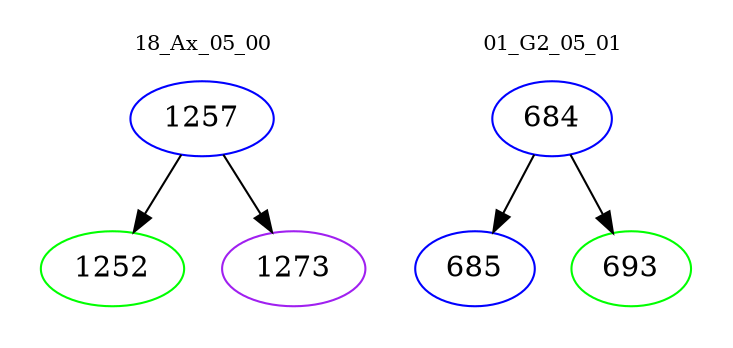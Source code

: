 digraph{
subgraph cluster_0 {
color = white
label = "18_Ax_05_00";
fontsize=10;
T0_1257 [label="1257", color="blue"]
T0_1257 -> T0_1252 [color="black"]
T0_1252 [label="1252", color="green"]
T0_1257 -> T0_1273 [color="black"]
T0_1273 [label="1273", color="purple"]
}
subgraph cluster_1 {
color = white
label = "01_G2_05_01";
fontsize=10;
T1_684 [label="684", color="blue"]
T1_684 -> T1_685 [color="black"]
T1_685 [label="685", color="blue"]
T1_684 -> T1_693 [color="black"]
T1_693 [label="693", color="green"]
}
}

